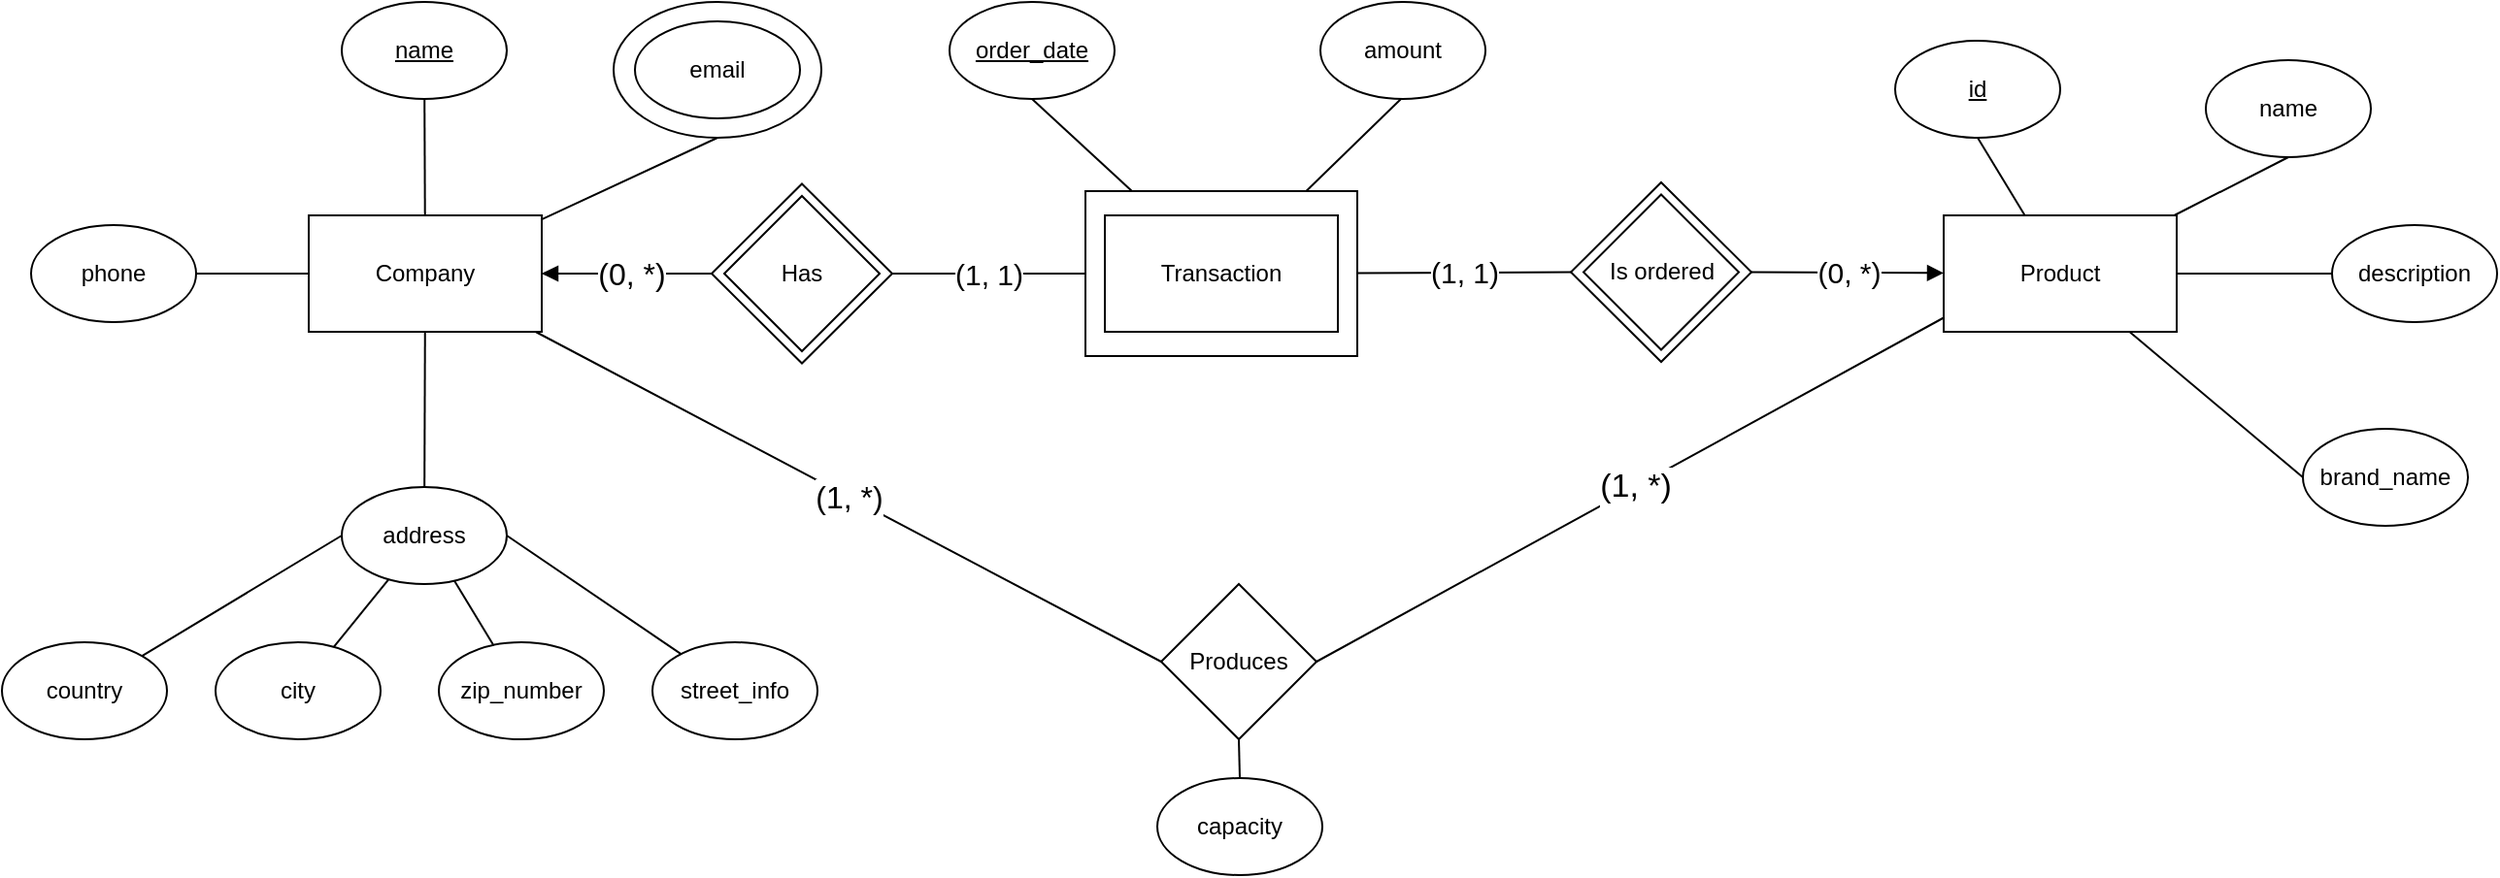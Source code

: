<mxfile version="21.1.1" type="github">
  <diagram name="Page-1" id="CjbLvuf9Ty9q6dteD8Ma">
    <mxGraphModel dx="1955" dy="578" grid="1" gridSize="10" guides="1" tooltips="1" connect="1" arrows="1" fold="1" page="1" pageScale="1" pageWidth="850" pageHeight="1100" math="0" shadow="0">
      <root>
        <mxCell id="0" />
        <mxCell id="1" parent="0" />
        <mxCell id="WMxFekpVjy091wSbI-C_-6" style="rounded=0;orthogonalLoop=1;jettySize=auto;html=1;entryX=0.5;entryY=1;entryDx=0;entryDy=0;endArrow=none;endFill=0;" edge="1" parent="1" source="WMxFekpVjy091wSbI-C_-1" target="WMxFekpVjy091wSbI-C_-2">
          <mxGeometry relative="1" as="geometry" />
        </mxCell>
        <mxCell id="WMxFekpVjy091wSbI-C_-7" style="rounded=0;orthogonalLoop=1;jettySize=auto;html=1;entryX=0.5;entryY=1;entryDx=0;entryDy=0;endArrow=none;endFill=0;" edge="1" parent="1" source="WMxFekpVjy091wSbI-C_-1" target="WMxFekpVjy091wSbI-C_-3">
          <mxGeometry relative="1" as="geometry" />
        </mxCell>
        <mxCell id="WMxFekpVjy091wSbI-C_-8" style="rounded=0;orthogonalLoop=1;jettySize=auto;html=1;entryX=0;entryY=0.5;entryDx=0;entryDy=0;endArrow=none;endFill=0;" edge="1" parent="1" source="WMxFekpVjy091wSbI-C_-1" target="WMxFekpVjy091wSbI-C_-4">
          <mxGeometry relative="1" as="geometry" />
        </mxCell>
        <mxCell id="WMxFekpVjy091wSbI-C_-9" style="rounded=0;orthogonalLoop=1;jettySize=auto;html=1;entryX=0;entryY=0.5;entryDx=0;entryDy=0;endArrow=none;endFill=0;" edge="1" parent="1" source="WMxFekpVjy091wSbI-C_-1" target="WMxFekpVjy091wSbI-C_-5">
          <mxGeometry relative="1" as="geometry" />
        </mxCell>
        <mxCell id="WMxFekpVjy091wSbI-C_-32" value="&lt;font style=&quot;font-size: 17px;&quot;&gt;(1, *)&lt;/font&gt;" style="rounded=0;orthogonalLoop=1;jettySize=auto;html=1;entryX=1;entryY=0.5;entryDx=0;entryDy=0;endArrow=none;endFill=0;" edge="1" parent="1" target="WMxFekpVjy091wSbI-C_-30">
          <mxGeometry relative="1" as="geometry">
            <mxPoint x="920" y="200" as="sourcePoint" />
          </mxGeometry>
        </mxCell>
        <mxCell id="WMxFekpVjy091wSbI-C_-59" value="&lt;font style=&quot;font-size: 15px;&quot;&gt;(0, *)&lt;/font&gt;" style="rounded=0;orthogonalLoop=1;jettySize=auto;html=1;entryX=1;entryY=0.5;entryDx=0;entryDy=0;endArrow=none;endFill=0;startArrow=block;startFill=1;" edge="1" parent="1" source="WMxFekpVjy091wSbI-C_-1" target="WMxFekpVjy091wSbI-C_-52">
          <mxGeometry relative="1" as="geometry" />
        </mxCell>
        <mxCell id="WMxFekpVjy091wSbI-C_-1" value="Product" style="rounded=0;whiteSpace=wrap;html=1;" vertex="1" parent="1">
          <mxGeometry x="915" y="150" width="120" height="60" as="geometry" />
        </mxCell>
        <mxCell id="WMxFekpVjy091wSbI-C_-2" value="&lt;u&gt;id&lt;/u&gt;" style="ellipse;whiteSpace=wrap;html=1;" vertex="1" parent="1">
          <mxGeometry x="890" y="60" width="85" height="50" as="geometry" />
        </mxCell>
        <mxCell id="WMxFekpVjy091wSbI-C_-3" value="name" style="ellipse;whiteSpace=wrap;html=1;" vertex="1" parent="1">
          <mxGeometry x="1050" y="70" width="85" height="50" as="geometry" />
        </mxCell>
        <mxCell id="WMxFekpVjy091wSbI-C_-4" value="description" style="ellipse;whiteSpace=wrap;html=1;" vertex="1" parent="1">
          <mxGeometry x="1115" y="155" width="85" height="50" as="geometry" />
        </mxCell>
        <mxCell id="WMxFekpVjy091wSbI-C_-5" value="brand_name" style="ellipse;whiteSpace=wrap;html=1;" vertex="1" parent="1">
          <mxGeometry x="1100" y="260" width="85" height="50" as="geometry" />
        </mxCell>
        <mxCell id="WMxFekpVjy091wSbI-C_-12" style="rounded=0;orthogonalLoop=1;jettySize=auto;html=1;endArrow=none;endFill=0;" edge="1" parent="1" source="WMxFekpVjy091wSbI-C_-10" target="WMxFekpVjy091wSbI-C_-11">
          <mxGeometry relative="1" as="geometry" />
        </mxCell>
        <mxCell id="WMxFekpVjy091wSbI-C_-22" style="rounded=0;orthogonalLoop=1;jettySize=auto;html=1;endArrow=none;endFill=0;" edge="1" parent="1" source="WMxFekpVjy091wSbI-C_-10" target="WMxFekpVjy091wSbI-C_-13">
          <mxGeometry relative="1" as="geometry" />
        </mxCell>
        <mxCell id="WMxFekpVjy091wSbI-C_-24" style="rounded=0;orthogonalLoop=1;jettySize=auto;html=1;entryX=1;entryY=0.5;entryDx=0;entryDy=0;endArrow=none;endFill=0;" edge="1" parent="1" source="WMxFekpVjy091wSbI-C_-10" target="WMxFekpVjy091wSbI-C_-23">
          <mxGeometry relative="1" as="geometry" />
        </mxCell>
        <mxCell id="WMxFekpVjy091wSbI-C_-29" style="rounded=0;orthogonalLoop=1;jettySize=auto;html=1;entryX=0.5;entryY=1;entryDx=0;entryDy=0;endArrow=none;endFill=0;" edge="1" parent="1" source="WMxFekpVjy091wSbI-C_-10" target="WMxFekpVjy091wSbI-C_-26">
          <mxGeometry relative="1" as="geometry" />
        </mxCell>
        <mxCell id="WMxFekpVjy091wSbI-C_-31" value="&lt;font style=&quot;font-size: 16px;&quot;&gt;(1, *)&lt;/font&gt;" style="rounded=0;orthogonalLoop=1;jettySize=auto;html=1;entryX=0;entryY=0.5;entryDx=0;entryDy=0;endArrow=none;endFill=0;" edge="1" parent="1" source="WMxFekpVjy091wSbI-C_-10" target="WMxFekpVjy091wSbI-C_-30">
          <mxGeometry relative="1" as="geometry" />
        </mxCell>
        <mxCell id="WMxFekpVjy091wSbI-C_-55" style="rounded=0;orthogonalLoop=1;jettySize=auto;html=1;entryX=0;entryY=0.5;entryDx=0;entryDy=0;endArrow=none;endFill=0;startArrow=openThin;startFill=0;" edge="1" parent="1" source="WMxFekpVjy091wSbI-C_-10" target="WMxFekpVjy091wSbI-C_-48">
          <mxGeometry relative="1" as="geometry" />
        </mxCell>
        <mxCell id="WMxFekpVjy091wSbI-C_-10" value="Company" style="rounded=0;whiteSpace=wrap;html=1;" vertex="1" parent="1">
          <mxGeometry x="73" y="150" width="120" height="60" as="geometry" />
        </mxCell>
        <mxCell id="WMxFekpVjy091wSbI-C_-11" value="name" style="ellipse;whiteSpace=wrap;html=1;fontStyle=4" vertex="1" parent="1">
          <mxGeometry x="90" y="40" width="85" height="50" as="geometry" />
        </mxCell>
        <mxCell id="WMxFekpVjy091wSbI-C_-13" value="address" style="ellipse;whiteSpace=wrap;html=1;" vertex="1" parent="1">
          <mxGeometry x="90" y="290" width="85" height="50" as="geometry" />
        </mxCell>
        <mxCell id="WMxFekpVjy091wSbI-C_-19" style="rounded=0;orthogonalLoop=1;jettySize=auto;html=1;endArrow=none;endFill=0;" edge="1" parent="1" source="WMxFekpVjy091wSbI-C_-14" target="WMxFekpVjy091wSbI-C_-13">
          <mxGeometry relative="1" as="geometry" />
        </mxCell>
        <mxCell id="WMxFekpVjy091wSbI-C_-14" value="city" style="ellipse;whiteSpace=wrap;html=1;" vertex="1" parent="1">
          <mxGeometry x="25" y="370" width="85" height="50" as="geometry" />
        </mxCell>
        <mxCell id="WMxFekpVjy091wSbI-C_-20" style="rounded=0;orthogonalLoop=1;jettySize=auto;html=1;entryX=0.682;entryY=0.964;entryDx=0;entryDy=0;entryPerimeter=0;endArrow=none;endFill=0;" edge="1" parent="1" source="WMxFekpVjy091wSbI-C_-15" target="WMxFekpVjy091wSbI-C_-13">
          <mxGeometry relative="1" as="geometry" />
        </mxCell>
        <mxCell id="WMxFekpVjy091wSbI-C_-15" value="zip_number" style="ellipse;whiteSpace=wrap;html=1;" vertex="1" parent="1">
          <mxGeometry x="140" y="370" width="85" height="50" as="geometry" />
        </mxCell>
        <mxCell id="WMxFekpVjy091wSbI-C_-21" style="rounded=0;orthogonalLoop=1;jettySize=auto;html=1;endArrow=none;endFill=0;entryX=1;entryY=0.5;entryDx=0;entryDy=0;" edge="1" parent="1" source="WMxFekpVjy091wSbI-C_-16" target="WMxFekpVjy091wSbI-C_-13">
          <mxGeometry relative="1" as="geometry">
            <mxPoint x="170" y="305" as="targetPoint" />
          </mxGeometry>
        </mxCell>
        <mxCell id="WMxFekpVjy091wSbI-C_-16" value="street_info" style="ellipse;whiteSpace=wrap;html=1;" vertex="1" parent="1">
          <mxGeometry x="250" y="370" width="85" height="50" as="geometry" />
        </mxCell>
        <mxCell id="WMxFekpVjy091wSbI-C_-18" style="rounded=0;orthogonalLoop=1;jettySize=auto;html=1;entryX=0;entryY=0.5;entryDx=0;entryDy=0;endArrow=none;endFill=0;" edge="1" parent="1" source="WMxFekpVjy091wSbI-C_-17" target="WMxFekpVjy091wSbI-C_-13">
          <mxGeometry relative="1" as="geometry" />
        </mxCell>
        <mxCell id="WMxFekpVjy091wSbI-C_-17" value="country" style="ellipse;whiteSpace=wrap;html=1;" vertex="1" parent="1">
          <mxGeometry x="-85" y="370" width="85" height="50" as="geometry" />
        </mxCell>
        <mxCell id="WMxFekpVjy091wSbI-C_-23" value="phone" style="ellipse;whiteSpace=wrap;html=1;fontStyle=0" vertex="1" parent="1">
          <mxGeometry x="-70" y="155" width="85" height="50" as="geometry" />
        </mxCell>
        <mxCell id="WMxFekpVjy091wSbI-C_-28" value="" style="group" vertex="1" connectable="0" parent="1">
          <mxGeometry x="230" y="40" width="107" height="70" as="geometry" />
        </mxCell>
        <mxCell id="WMxFekpVjy091wSbI-C_-26" value="" style="ellipse;whiteSpace=wrap;html=1;fontStyle=0" vertex="1" parent="WMxFekpVjy091wSbI-C_-28">
          <mxGeometry width="107" height="70" as="geometry" />
        </mxCell>
        <mxCell id="WMxFekpVjy091wSbI-C_-25" value="email" style="ellipse;whiteSpace=wrap;html=1;fontStyle=0" vertex="1" parent="WMxFekpVjy091wSbI-C_-28">
          <mxGeometry x="11" y="10" width="85" height="50" as="geometry" />
        </mxCell>
        <mxCell id="WMxFekpVjy091wSbI-C_-35" style="rounded=0;orthogonalLoop=1;jettySize=auto;html=1;entryX=0.5;entryY=0;entryDx=0;entryDy=0;exitX=0.5;exitY=1;exitDx=0;exitDy=0;endArrow=none;endFill=0;" edge="1" parent="1" source="WMxFekpVjy091wSbI-C_-30" target="WMxFekpVjy091wSbI-C_-33">
          <mxGeometry relative="1" as="geometry" />
        </mxCell>
        <mxCell id="WMxFekpVjy091wSbI-C_-30" value="Produces" style="rhombus;whiteSpace=wrap;html=1;" vertex="1" parent="1">
          <mxGeometry x="512" y="340" width="80" height="80" as="geometry" />
        </mxCell>
        <mxCell id="WMxFekpVjy091wSbI-C_-33" value="capacity" style="ellipse;whiteSpace=wrap;html=1;" vertex="1" parent="1">
          <mxGeometry x="510" y="440" width="85" height="50" as="geometry" />
        </mxCell>
        <mxCell id="WMxFekpVjy091wSbI-C_-41" value="" style="group" vertex="1" connectable="0" parent="1">
          <mxGeometry x="473" y="137.5" width="140" height="85" as="geometry" />
        </mxCell>
        <mxCell id="WMxFekpVjy091wSbI-C_-40" value="" style="rounded=0;whiteSpace=wrap;html=1;" vertex="1" parent="WMxFekpVjy091wSbI-C_-41">
          <mxGeometry width="140" height="85" as="geometry" />
        </mxCell>
        <mxCell id="WMxFekpVjy091wSbI-C_-39" value="Transaction" style="rounded=0;whiteSpace=wrap;html=1;" vertex="1" parent="WMxFekpVjy091wSbI-C_-41">
          <mxGeometry x="10" y="12.5" width="120" height="60" as="geometry" />
        </mxCell>
        <mxCell id="WMxFekpVjy091wSbI-C_-42" value="order_date" style="ellipse;whiteSpace=wrap;html=1;fontStyle=4" vertex="1" parent="1">
          <mxGeometry x="403" y="40" width="85" height="50" as="geometry" />
        </mxCell>
        <mxCell id="WMxFekpVjy091wSbI-C_-43" value="amount" style="ellipse;whiteSpace=wrap;html=1;" vertex="1" parent="1">
          <mxGeometry x="594" y="40" width="85" height="50" as="geometry" />
        </mxCell>
        <mxCell id="WMxFekpVjy091wSbI-C_-44" style="rounded=0;orthogonalLoop=1;jettySize=auto;html=1;entryX=0.5;entryY=1;entryDx=0;entryDy=0;endArrow=none;endFill=0;" edge="1" parent="1" source="WMxFekpVjy091wSbI-C_-40" target="WMxFekpVjy091wSbI-C_-42">
          <mxGeometry relative="1" as="geometry" />
        </mxCell>
        <mxCell id="WMxFekpVjy091wSbI-C_-45" style="rounded=0;orthogonalLoop=1;jettySize=auto;html=1;entryX=0.5;entryY=1;entryDx=0;entryDy=0;endArrow=none;endFill=0;" edge="1" parent="1" source="WMxFekpVjy091wSbI-C_-40">
          <mxGeometry relative="1" as="geometry">
            <mxPoint x="635.5" y="90" as="targetPoint" />
          </mxGeometry>
        </mxCell>
        <mxCell id="WMxFekpVjy091wSbI-C_-50" value="" style="group" vertex="1" connectable="0" parent="1">
          <mxGeometry x="280.5" y="133.75" width="93" height="92.5" as="geometry" />
        </mxCell>
        <mxCell id="WMxFekpVjy091wSbI-C_-48" value="" style="rhombus;whiteSpace=wrap;html=1;" vertex="1" parent="WMxFekpVjy091wSbI-C_-50">
          <mxGeometry width="93" height="92.5" as="geometry" />
        </mxCell>
        <mxCell id="WMxFekpVjy091wSbI-C_-47" value="Has" style="rhombus;whiteSpace=wrap;html=1;container=1;" vertex="1" parent="WMxFekpVjy091wSbI-C_-50">
          <mxGeometry x="6.5" y="6.25" width="80" height="80" as="geometry">
            <mxRectangle x="6.5" y="6.25" width="50" height="40" as="alternateBounds" />
          </mxGeometry>
        </mxCell>
        <mxCell id="WMxFekpVjy091wSbI-C_-51" value="" style="group" vertex="1" connectable="0" parent="1">
          <mxGeometry x="723" y="133" width="93" height="92.5" as="geometry" />
        </mxCell>
        <mxCell id="WMxFekpVjy091wSbI-C_-52" value="" style="rhombus;whiteSpace=wrap;html=1;" vertex="1" parent="WMxFekpVjy091wSbI-C_-51">
          <mxGeometry width="93" height="92.5" as="geometry" />
        </mxCell>
        <mxCell id="WMxFekpVjy091wSbI-C_-53" value="Is ordered" style="rhombus;whiteSpace=wrap;html=1;container=1;" vertex="1" parent="WMxFekpVjy091wSbI-C_-51">
          <mxGeometry x="6.5" y="6.25" width="80" height="80" as="geometry">
            <mxRectangle x="6.5" y="6.25" width="50" height="40" as="alternateBounds" />
          </mxGeometry>
        </mxCell>
        <mxCell id="WMxFekpVjy091wSbI-C_-54" value="&lt;font style=&quot;font-size: 15px;&quot;&gt;(1, 1)&lt;/font&gt;" style="rounded=0;orthogonalLoop=1;jettySize=auto;html=1;endArrow=none;endFill=0;entryX=1;entryY=0.5;entryDx=0;entryDy=0;exitX=0;exitY=0.5;exitDx=0;exitDy=0;" edge="1" parent="1" source="WMxFekpVjy091wSbI-C_-40" target="WMxFekpVjy091wSbI-C_-48">
          <mxGeometry relative="1" as="geometry">
            <mxPoint x="470" y="180" as="sourcePoint" />
            <mxPoint x="380" y="200" as="targetPoint" />
          </mxGeometry>
        </mxCell>
        <mxCell id="WMxFekpVjy091wSbI-C_-58" value="&lt;font style=&quot;font-size: 15px;&quot;&gt;(1, 1)&lt;/font&gt;" style="rounded=0;orthogonalLoop=1;jettySize=auto;html=1;entryX=0;entryY=0.5;entryDx=0;entryDy=0;endArrow=none;endFill=0;" edge="1" parent="1" source="WMxFekpVjy091wSbI-C_-40" target="WMxFekpVjy091wSbI-C_-52">
          <mxGeometry relative="1" as="geometry" />
        </mxCell>
        <mxCell id="WMxFekpVjy091wSbI-C_-60" value="&lt;font style=&quot;font-size: 16px;&quot;&gt;(0, *)&lt;/font&gt;" style="edgeStyle=orthogonalEdgeStyle;rounded=0;orthogonalLoop=1;jettySize=auto;html=1;endArrow=block;endFill=1;" edge="1" parent="1" target="WMxFekpVjy091wSbI-C_-10">
          <mxGeometry x="-0.221" relative="1" as="geometry">
            <mxPoint x="270" y="180" as="sourcePoint" />
            <Array as="points">
              <mxPoint x="240" y="180" />
              <mxPoint x="240" y="180" />
            </Array>
            <mxPoint x="-1" as="offset" />
          </mxGeometry>
        </mxCell>
      </root>
    </mxGraphModel>
  </diagram>
</mxfile>
